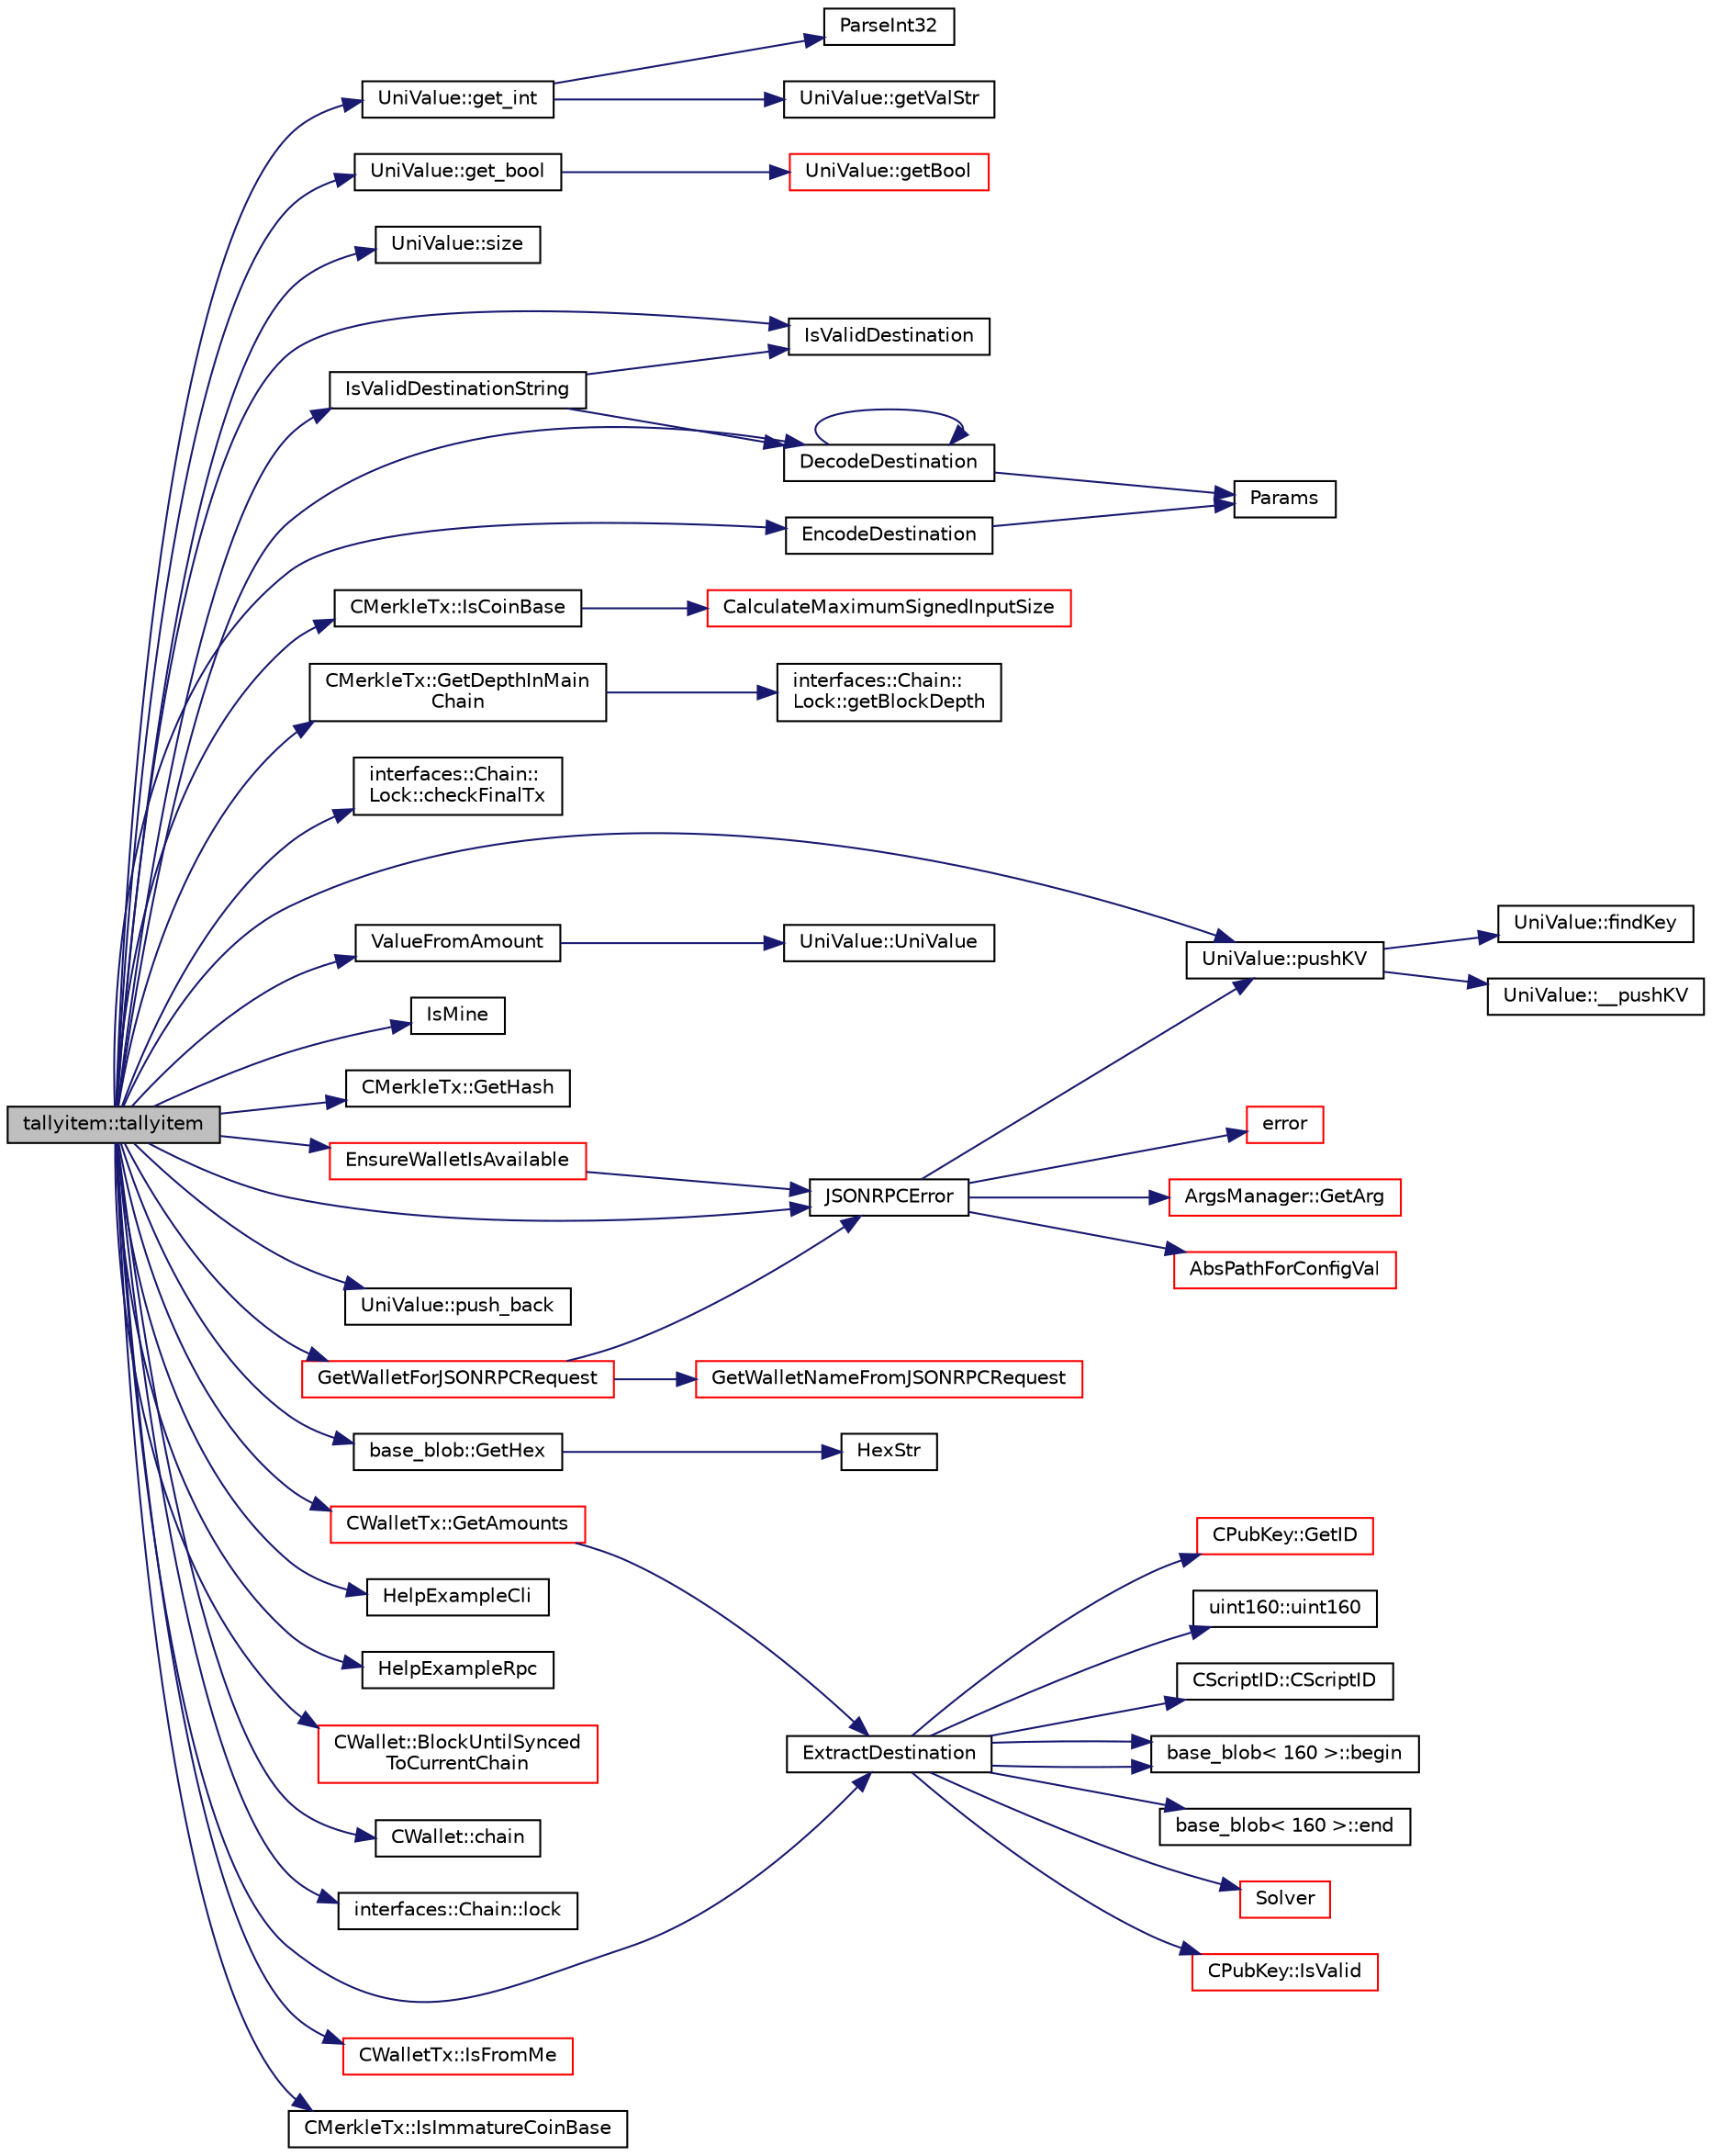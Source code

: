 digraph "tallyitem::tallyitem"
{
  edge [fontname="Helvetica",fontsize="10",labelfontname="Helvetica",labelfontsize="10"];
  node [fontname="Helvetica",fontsize="10",shape=record];
  rankdir="LR";
  Node1 [label="tallyitem::tallyitem",height=0.2,width=0.4,color="black", fillcolor="grey75", style="filled", fontcolor="black"];
  Node1 -> Node2 [color="midnightblue",fontsize="10",style="solid",fontname="Helvetica"];
  Node2 [label="UniValue::get_int",height=0.2,width=0.4,color="black", fillcolor="white", style="filled",URL="$class_uni_value.html#ad22273eb84c91fff70a61ad11faa7121"];
  Node2 -> Node3 [color="midnightblue",fontsize="10",style="solid",fontname="Helvetica"];
  Node3 [label="ParseInt32",height=0.2,width=0.4,color="black", fillcolor="white", style="filled",URL="$strencodings_8cpp.html#a880a215d9e931432b095084c756a49bb",tooltip="Convert string to signed 32-bit integer with strict parse error feedback. "];
  Node2 -> Node4 [color="midnightblue",fontsize="10",style="solid",fontname="Helvetica"];
  Node4 [label="UniValue::getValStr",height=0.2,width=0.4,color="black", fillcolor="white", style="filled",URL="$class_uni_value.html#ae8e17c2a90b668d0771a0523d70cd70d"];
  Node1 -> Node5 [color="midnightblue",fontsize="10",style="solid",fontname="Helvetica"];
  Node5 [label="UniValue::get_bool",height=0.2,width=0.4,color="black", fillcolor="white", style="filled",URL="$class_uni_value.html#a05cba948c8295915ae7b36493d2ee4e6"];
  Node5 -> Node6 [color="midnightblue",fontsize="10",style="solid",fontname="Helvetica"];
  Node6 [label="UniValue::getBool",height=0.2,width=0.4,color="red", fillcolor="white", style="filled",URL="$class_uni_value.html#ab28e9956f511cfe0db77e41cd6e488f3"];
  Node1 -> Node7 [color="midnightblue",fontsize="10",style="solid",fontname="Helvetica"];
  Node7 [label="UniValue::size",height=0.2,width=0.4,color="black", fillcolor="white", style="filled",URL="$class_uni_value.html#a61ee4ef0fa78da6d936dddf408a51a13"];
  Node1 -> Node8 [color="midnightblue",fontsize="10",style="solid",fontname="Helvetica"];
  Node8 [label="IsValidDestinationString",height=0.2,width=0.4,color="black", fillcolor="white", style="filled",URL="$key__io_8cpp.html#a32169f8eb6ebcce6412b675f9d23d878"];
  Node8 -> Node9 [color="midnightblue",fontsize="10",style="solid",fontname="Helvetica"];
  Node9 [label="IsValidDestination",height=0.2,width=0.4,color="black", fillcolor="white", style="filled",URL="$standard_8cpp.html#adb3a21e4afe9c672720b182ddc7cad7c",tooltip="Check whether a CTxDestination is a CNoDestination. "];
  Node8 -> Node10 [color="midnightblue",fontsize="10",style="solid",fontname="Helvetica"];
  Node10 [label="DecodeDestination",height=0.2,width=0.4,color="black", fillcolor="white", style="filled",URL="$key__io_8cpp.html#a8a781e21ad4ecccd9c97c7d890ef7d6f"];
  Node10 -> Node10 [color="midnightblue",fontsize="10",style="solid",fontname="Helvetica"];
  Node10 -> Node11 [color="midnightblue",fontsize="10",style="solid",fontname="Helvetica"];
  Node11 [label="Params",height=0.2,width=0.4,color="black", fillcolor="white", style="filled",URL="$chainparams_8cpp.html#ace5c5b706d71a324a417dd2db394fd4a",tooltip="Return the currently selected parameters. "];
  Node1 -> Node12 [color="midnightblue",fontsize="10",style="solid",fontname="Helvetica"];
  Node12 [label="JSONRPCError",height=0.2,width=0.4,color="black", fillcolor="white", style="filled",URL="$rpc_2protocol_8cpp.html#a40b75d3d265c4a2e1d5fe3e129743884"];
  Node12 -> Node13 [color="midnightblue",fontsize="10",style="solid",fontname="Helvetica"];
  Node13 [label="error",height=0.2,width=0.4,color="red", fillcolor="white", style="filled",URL="$system_8h.html#a0605c886f88f190fa6a51ae07ca7558a"];
  Node12 -> Node14 [color="midnightblue",fontsize="10",style="solid",fontname="Helvetica"];
  Node14 [label="UniValue::pushKV",height=0.2,width=0.4,color="black", fillcolor="white", style="filled",URL="$class_uni_value.html#abab649c2dbd593233de6364254456026"];
  Node14 -> Node15 [color="midnightblue",fontsize="10",style="solid",fontname="Helvetica"];
  Node15 [label="UniValue::findKey",height=0.2,width=0.4,color="black", fillcolor="white", style="filled",URL="$class_uni_value.html#a0b2da6f10943e899d304a28ef1a12094"];
  Node14 -> Node16 [color="midnightblue",fontsize="10",style="solid",fontname="Helvetica"];
  Node16 [label="UniValue::__pushKV",height=0.2,width=0.4,color="black", fillcolor="white", style="filled",URL="$class_uni_value.html#a505a2087cb7d9ee51d24a97a5cc7910c"];
  Node12 -> Node17 [color="midnightblue",fontsize="10",style="solid",fontname="Helvetica"];
  Node17 [label="ArgsManager::GetArg",height=0.2,width=0.4,color="red", fillcolor="white", style="filled",URL="$class_args_manager.html#a565c101a8d753ca2d71c7069a9d411c1",tooltip="Return string argument or default value. "];
  Node12 -> Node18 [color="midnightblue",fontsize="10",style="solid",fontname="Helvetica"];
  Node18 [label="AbsPathForConfigVal",height=0.2,width=0.4,color="red", fillcolor="white", style="filled",URL="$system_8cpp.html#a162859252c5665f520a6d4bce967947c",tooltip="Most paths passed as configuration arguments are treated as relative to the datadir if they are not a..."];
  Node1 -> Node10 [color="midnightblue",fontsize="10",style="solid",fontname="Helvetica"];
  Node1 -> Node19 [color="midnightblue",fontsize="10",style="solid",fontname="Helvetica"];
  Node19 [label="CMerkleTx::IsCoinBase",height=0.2,width=0.4,color="black", fillcolor="white", style="filled",URL="$class_c_merkle_tx.html#a639c70fc4b2520a87c32a98ecd75d403"];
  Node19 -> Node20 [color="midnightblue",fontsize="10",style="solid",fontname="Helvetica"];
  Node20 [label="CalculateMaximumSignedInputSize",height=0.2,width=0.4,color="red", fillcolor="white", style="filled",URL="$group__map_wallet.html#ga05b4378caaacc3cff6da90a12f7b41d7"];
  Node1 -> Node21 [color="midnightblue",fontsize="10",style="solid",fontname="Helvetica"];
  Node21 [label="interfaces::Chain::\lLock::checkFinalTx",height=0.2,width=0.4,color="black", fillcolor="white", style="filled",URL="$classinterfaces_1_1_chain_1_1_lock.html#a27bb48764b1292e32915a99d680787fd",tooltip="Check if transaction will be final given chain height current time. "];
  Node1 -> Node22 [color="midnightblue",fontsize="10",style="solid",fontname="Helvetica"];
  Node22 [label="CMerkleTx::GetDepthInMain\lChain",height=0.2,width=0.4,color="black", fillcolor="white", style="filled",URL="$class_c_merkle_tx.html#a401cca34b744b1bf5993d4fe1e871190",tooltip="Return depth of transaction in blockchain: <0 : conflicts with a transaction this deep in the blockch..."];
  Node22 -> Node23 [color="midnightblue",fontsize="10",style="solid",fontname="Helvetica"];
  Node23 [label="interfaces::Chain::\lLock::getBlockDepth",height=0.2,width=0.4,color="black", fillcolor="white", style="filled",URL="$classinterfaces_1_1_chain_1_1_lock.html#a151dbafe7a2b47de7749829909b4d72e",tooltip="Get block depth. "];
  Node1 -> Node24 [color="midnightblue",fontsize="10",style="solid",fontname="Helvetica"];
  Node24 [label="ExtractDestination",height=0.2,width=0.4,color="black", fillcolor="white", style="filled",URL="$standard_8cpp.html#a951f7e601746ae076afdf3169ecca2fc",tooltip="Parse a standard scriptPubKey for the destination address. "];
  Node24 -> Node25 [color="midnightblue",fontsize="10",style="solid",fontname="Helvetica"];
  Node25 [label="Solver",height=0.2,width=0.4,color="red", fillcolor="white", style="filled",URL="$standard_8cpp.html#a5a3369fceeb25173e2faa4a7ebc7a4e4",tooltip="Parse a scriptPubKey and identify script type for standard scripts. "];
  Node24 -> Node26 [color="midnightblue",fontsize="10",style="solid",fontname="Helvetica"];
  Node26 [label="CPubKey::IsValid",height=0.2,width=0.4,color="red", fillcolor="white", style="filled",URL="$class_c_pub_key.html#aad6f369d7972f2244466ca6db900c2a4"];
  Node24 -> Node27 [color="midnightblue",fontsize="10",style="solid",fontname="Helvetica"];
  Node27 [label="CPubKey::GetID",height=0.2,width=0.4,color="red", fillcolor="white", style="filled",URL="$class_c_pub_key.html#a9c1908fef34fd9e1c4b5e0ffd5d3834e",tooltip="Get the KeyID of this public key (hash of its serialization) "];
  Node24 -> Node28 [color="midnightblue",fontsize="10",style="solid",fontname="Helvetica"];
  Node28 [label="uint160::uint160",height=0.2,width=0.4,color="black", fillcolor="white", style="filled",URL="$classuint160.html#a66918f25b891415f2a9bbbb1dfdbedbd"];
  Node24 -> Node29 [color="midnightblue",fontsize="10",style="solid",fontname="Helvetica"];
  Node29 [label="CScriptID::CScriptID",height=0.2,width=0.4,color="black", fillcolor="white", style="filled",URL="$class_c_script_i_d.html#a116da5a7e94e2abb66011c33705d58e7"];
  Node24 -> Node30 [color="midnightblue",fontsize="10",style="solid",fontname="Helvetica"];
  Node30 [label="base_blob\< 160 \>::begin",height=0.2,width=0.4,color="black", fillcolor="white", style="filled",URL="$classbase__blob.html#aeee68e00ceeacf49086e98b661e017ff"];
  Node24 -> Node31 [color="midnightblue",fontsize="10",style="solid",fontname="Helvetica"];
  Node31 [label="base_blob\< 160 \>::end",height=0.2,width=0.4,color="black", fillcolor="white", style="filled",URL="$classbase__blob.html#ab60d34d18e5b5f74d285480f7b3db00c"];
  Node24 -> Node30 [color="midnightblue",fontsize="10",style="solid",fontname="Helvetica"];
  Node1 -> Node32 [color="midnightblue",fontsize="10",style="solid",fontname="Helvetica"];
  Node32 [label="IsMine",height=0.2,width=0.4,color="black", fillcolor="white", style="filled",URL="$ismine_8cpp.html#ae1531a999ac1bfa59d70cfc984f1266b"];
  Node1 -> Node33 [color="midnightblue",fontsize="10",style="solid",fontname="Helvetica"];
  Node33 [label="CMerkleTx::GetHash",height=0.2,width=0.4,color="black", fillcolor="white", style="filled",URL="$class_c_merkle_tx.html#a0229887ee125fa7c45a90e9cca77bf94"];
  Node1 -> Node14 [color="midnightblue",fontsize="10",style="solid",fontname="Helvetica"];
  Node1 -> Node34 [color="midnightblue",fontsize="10",style="solid",fontname="Helvetica"];
  Node34 [label="EncodeDestination",height=0.2,width=0.4,color="black", fillcolor="white", style="filled",URL="$key__io_8cpp.html#a69b845c325e6bf516251cd3a67fe1df7"];
  Node34 -> Node11 [color="midnightblue",fontsize="10",style="solid",fontname="Helvetica"];
  Node1 -> Node35 [color="midnightblue",fontsize="10",style="solid",fontname="Helvetica"];
  Node35 [label="ValueFromAmount",height=0.2,width=0.4,color="black", fillcolor="white", style="filled",URL="$core__io_8h.html#a513e384f1d458abddd1bf9be05125947"];
  Node35 -> Node36 [color="midnightblue",fontsize="10",style="solid",fontname="Helvetica"];
  Node36 [label="UniValue::UniValue",height=0.2,width=0.4,color="black", fillcolor="white", style="filled",URL="$class_uni_value.html#aa554610302e7e028dcdc78dcdf87d410"];
  Node1 -> Node37 [color="midnightblue",fontsize="10",style="solid",fontname="Helvetica"];
  Node37 [label="UniValue::push_back",height=0.2,width=0.4,color="black", fillcolor="white", style="filled",URL="$class_uni_value.html#a944cd1b59b040cd24c9f46b55a68d49a"];
  Node1 -> Node38 [color="midnightblue",fontsize="10",style="solid",fontname="Helvetica"];
  Node38 [label="base_blob::GetHex",height=0.2,width=0.4,color="black", fillcolor="white", style="filled",URL="$classbase__blob.html#a9541747b1f91f9469ac0aff90665bd32"];
  Node38 -> Node39 [color="midnightblue",fontsize="10",style="solid",fontname="Helvetica"];
  Node39 [label="HexStr",height=0.2,width=0.4,color="black", fillcolor="white", style="filled",URL="$strencodings_8h.html#af003e10d5d34c3271ca57ec79059a5ae"];
  Node1 -> Node40 [color="midnightblue",fontsize="10",style="solid",fontname="Helvetica"];
  Node40 [label="GetWalletForJSONRPCRequest",height=0.2,width=0.4,color="red", fillcolor="white", style="filled",URL="$rpcwallet_8cpp.html#a13cf9bdc928d8ca0b67e34791da05ddc",tooltip="Figures out what wallet, if any, to use for a JSONRPCRequest. "];
  Node40 -> Node41 [color="midnightblue",fontsize="10",style="solid",fontname="Helvetica"];
  Node41 [label="GetWalletNameFromJSONRPCRequest",height=0.2,width=0.4,color="red", fillcolor="white", style="filled",URL="$rpcwallet_8cpp.html#af704ea42262521346e3be551cfbc5a7f"];
  Node40 -> Node12 [color="midnightblue",fontsize="10",style="solid",fontname="Helvetica"];
  Node1 -> Node42 [color="midnightblue",fontsize="10",style="solid",fontname="Helvetica"];
  Node42 [label="EnsureWalletIsAvailable",height=0.2,width=0.4,color="red", fillcolor="white", style="filled",URL="$rpcwallet_8cpp.html#ae44c9e4546fdf6e182276fada0126649"];
  Node42 -> Node12 [color="midnightblue",fontsize="10",style="solid",fontname="Helvetica"];
  Node1 -> Node43 [color="midnightblue",fontsize="10",style="solid",fontname="Helvetica"];
  Node43 [label="HelpExampleCli",height=0.2,width=0.4,color="black", fillcolor="white", style="filled",URL="$server_8cpp.html#a26bafe3d526ee8cbc84b3c0b0dc3a43b"];
  Node1 -> Node44 [color="midnightblue",fontsize="10",style="solid",fontname="Helvetica"];
  Node44 [label="HelpExampleRpc",height=0.2,width=0.4,color="black", fillcolor="white", style="filled",URL="$server_8cpp.html#a9ef4f8fb114508ceb861a0e8c3e0d26e"];
  Node1 -> Node45 [color="midnightblue",fontsize="10",style="solid",fontname="Helvetica"];
  Node45 [label="CWallet::BlockUntilSynced\lToCurrentChain",height=0.2,width=0.4,color="red", fillcolor="white", style="filled",URL="$group__map_wallet.html#gaf766f26b1180b375f02a622dda88a246",tooltip="Blocks until the wallet state is up-to-date to /at least/ the current chain at the time this function..."];
  Node1 -> Node46 [color="midnightblue",fontsize="10",style="solid",fontname="Helvetica"];
  Node46 [label="CWallet::chain",height=0.2,width=0.4,color="black", fillcolor="white", style="filled",URL="$class_c_wallet.html#a1f5d867670b11d16e3b720d475c3989a",tooltip="Interface for accessing chain state. "];
  Node1 -> Node47 [color="midnightblue",fontsize="10",style="solid",fontname="Helvetica"];
  Node47 [label="interfaces::Chain::lock",height=0.2,width=0.4,color="black", fillcolor="white", style="filled",URL="$classinterfaces_1_1_chain.html#ad3a8681b5aeabaebe0e31ee762aa53da",tooltip="Return Lock interface. "];
  Node1 -> Node9 [color="midnightblue",fontsize="10",style="solid",fontname="Helvetica"];
  Node1 -> Node48 [color="midnightblue",fontsize="10",style="solid",fontname="Helvetica"];
  Node48 [label="CWalletTx::GetAmounts",height=0.2,width=0.4,color="red", fillcolor="white", style="filled",URL="$group__map_wallet.html#ga75bb37cc734fc849b64fe4f711260e0a"];
  Node48 -> Node24 [color="midnightblue",fontsize="10",style="solid",fontname="Helvetica"];
  Node1 -> Node49 [color="midnightblue",fontsize="10",style="solid",fontname="Helvetica"];
  Node49 [label="CWalletTx::IsFromMe",height=0.2,width=0.4,color="red", fillcolor="white", style="filled",URL="$class_c_wallet_tx.html#a5eab277896d1b553676316b862e2014b"];
  Node1 -> Node50 [color="midnightblue",fontsize="10",style="solid",fontname="Helvetica"];
  Node50 [label="CMerkleTx::IsImmatureCoinBase",height=0.2,width=0.4,color="black", fillcolor="white", style="filled",URL="$class_c_merkle_tx.html#afbabcff508737a3b1ca2727dd5c43b06"];
}
